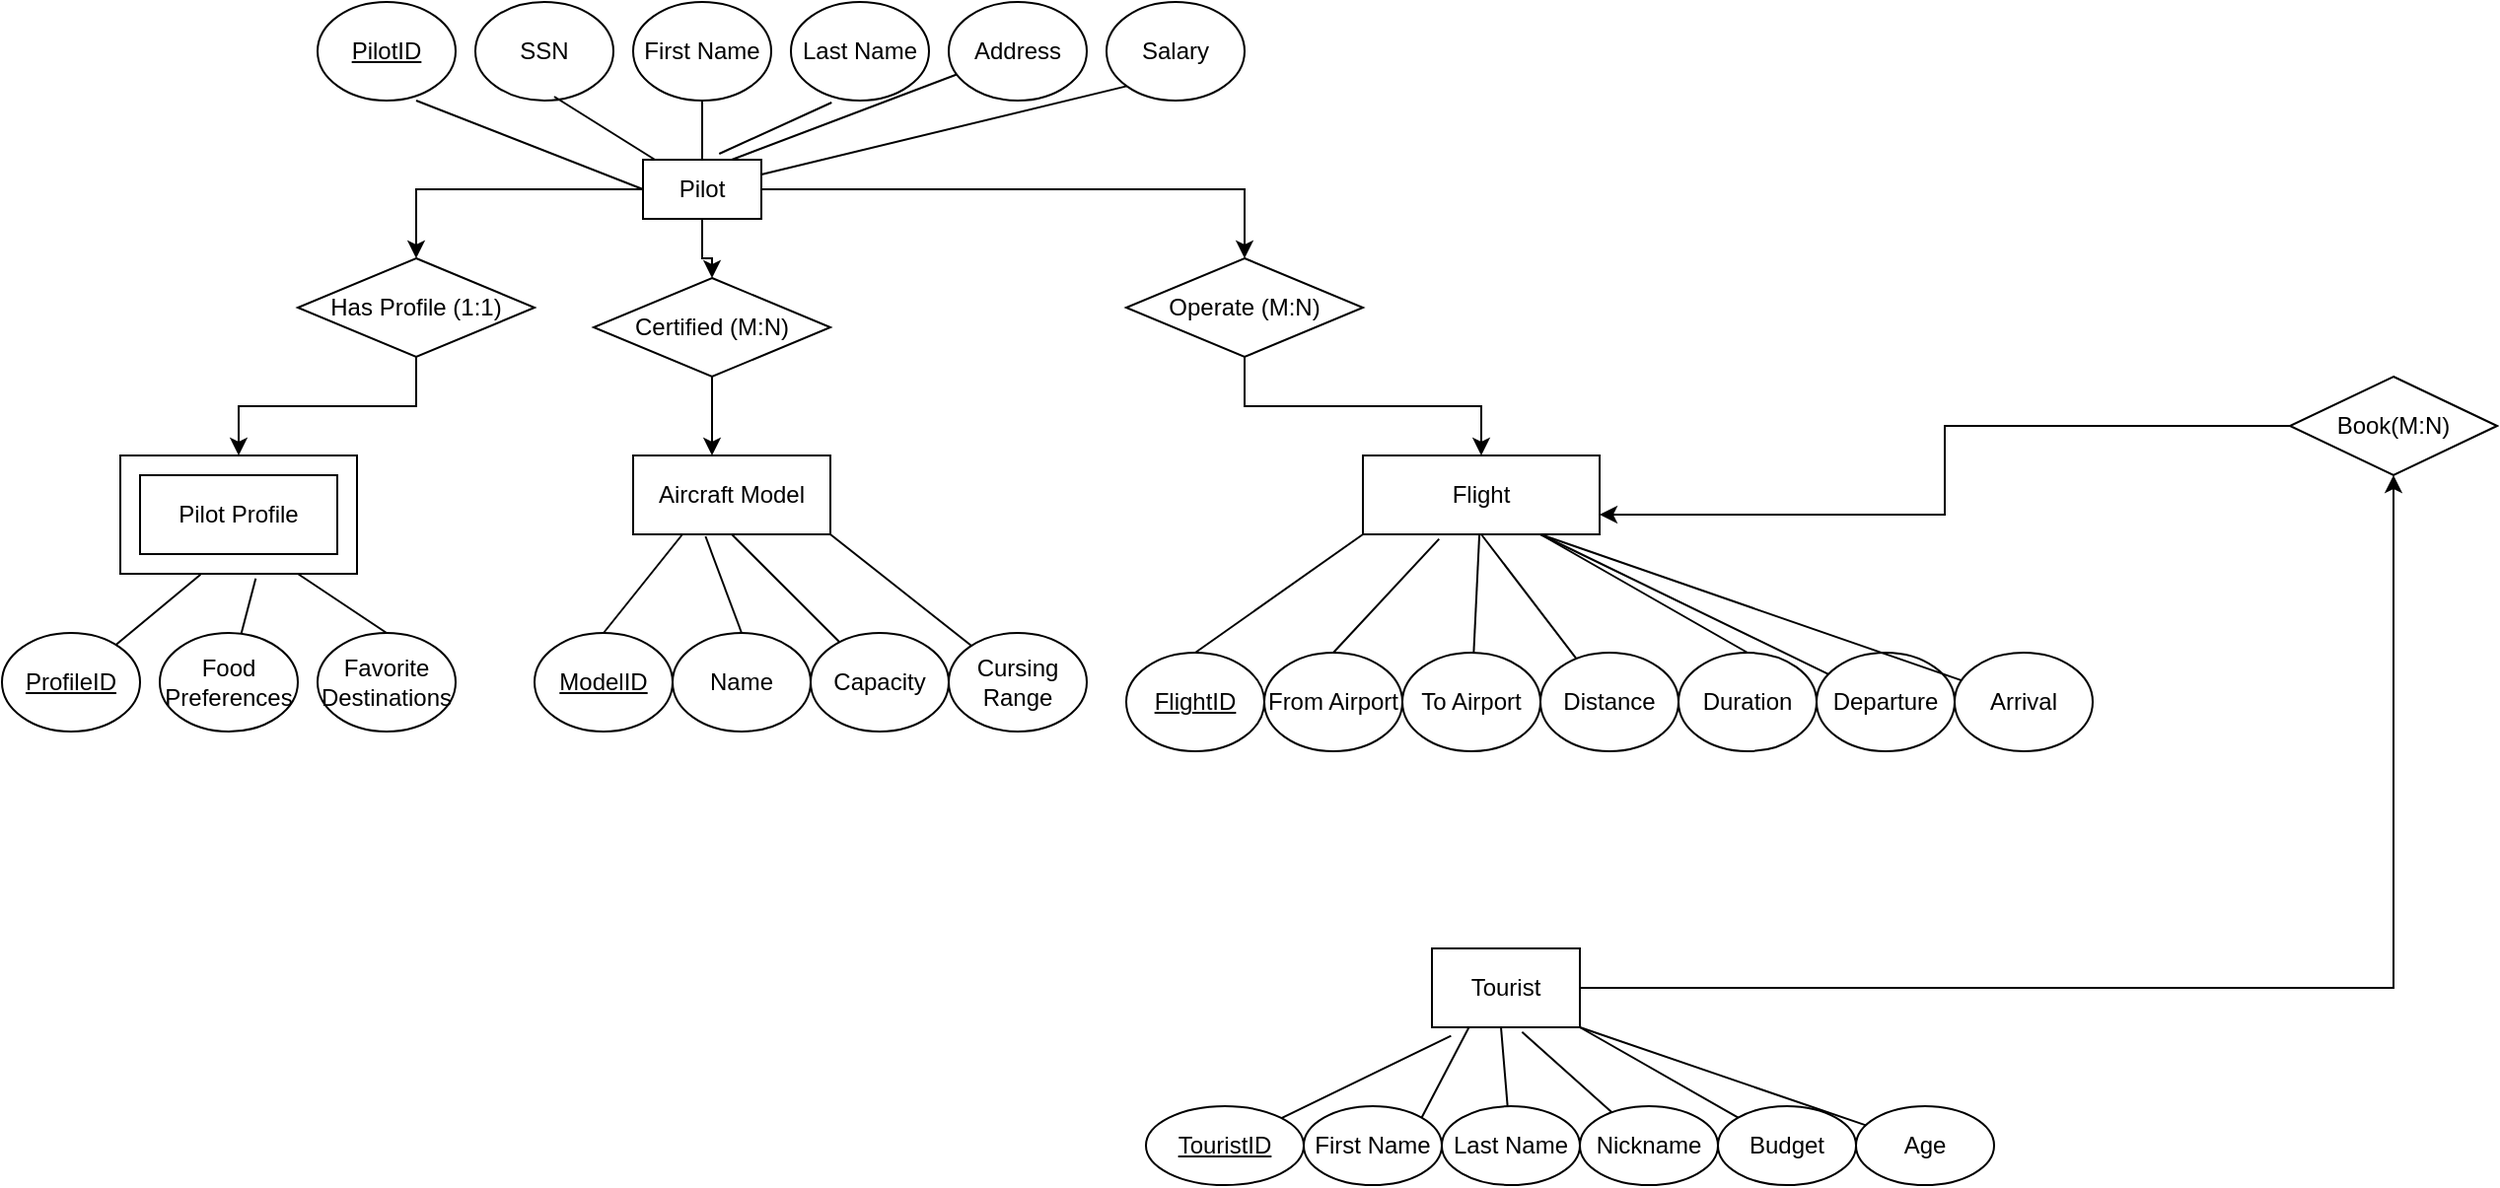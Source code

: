 <mxfile version="20.7.4" type="github" pages="2">
  <diagram id="j1sxuwxj8HLncfi2qC2Y" name="Page-1">
    <mxGraphModel dx="1470" dy="959" grid="1" gridSize="10" guides="1" tooltips="1" connect="1" arrows="1" fold="1" page="1" pageScale="1" pageWidth="850" pageHeight="1100" math="0" shadow="0">
      <root>
        <mxCell id="0" />
        <mxCell id="1" parent="0" />
        <mxCell id="ErkY1cMMRne8ZrcNufB6-23" style="edgeStyle=orthogonalEdgeStyle;rounded=0;orthogonalLoop=1;jettySize=auto;html=1;" edge="1" parent="1" source="ErkY1cMMRne8ZrcNufB6-1" target="ErkY1cMMRne8ZrcNufB6-18">
          <mxGeometry relative="1" as="geometry" />
        </mxCell>
        <mxCell id="ErkY1cMMRne8ZrcNufB6-33" style="edgeStyle=orthogonalEdgeStyle;rounded=0;orthogonalLoop=1;jettySize=auto;html=1;" edge="1" parent="1" source="ErkY1cMMRne8ZrcNufB6-1" target="ErkY1cMMRne8ZrcNufB6-31">
          <mxGeometry relative="1" as="geometry" />
        </mxCell>
        <mxCell id="Zuoy0o953Ipi7pEghv5p-2" style="edgeStyle=orthogonalEdgeStyle;rounded=0;orthogonalLoop=1;jettySize=auto;html=1;" edge="1" parent="1" source="ErkY1cMMRne8ZrcNufB6-1" target="Zuoy0o953Ipi7pEghv5p-1">
          <mxGeometry relative="1" as="geometry" />
        </mxCell>
        <mxCell id="ErkY1cMMRne8ZrcNufB6-1" value="Pilot" style="rounded=0;whiteSpace=wrap;html=1;" vertex="1" parent="1">
          <mxGeometry x="355" y="560" width="60" height="30" as="geometry" />
        </mxCell>
        <mxCell id="ErkY1cMMRne8ZrcNufB6-2" value="&lt;u&gt;PilotID&lt;/u&gt;" style="ellipse;whiteSpace=wrap;html=1;" vertex="1" parent="1">
          <mxGeometry x="190" y="480" width="70" height="50" as="geometry" />
        </mxCell>
        <mxCell id="ErkY1cMMRne8ZrcNufB6-3" value="SSN" style="ellipse;whiteSpace=wrap;html=1;" vertex="1" parent="1">
          <mxGeometry x="270" y="480" width="70" height="50" as="geometry" />
        </mxCell>
        <mxCell id="ErkY1cMMRne8ZrcNufB6-4" value="First Name" style="ellipse;whiteSpace=wrap;html=1;" vertex="1" parent="1">
          <mxGeometry x="350" y="480" width="70" height="50" as="geometry" />
        </mxCell>
        <mxCell id="ErkY1cMMRne8ZrcNufB6-5" value="Last Name" style="ellipse;whiteSpace=wrap;html=1;" vertex="1" parent="1">
          <mxGeometry x="430" y="480" width="70" height="50" as="geometry" />
        </mxCell>
        <mxCell id="ErkY1cMMRne8ZrcNufB6-6" value="Address" style="ellipse;whiteSpace=wrap;html=1;" vertex="1" parent="1">
          <mxGeometry x="510" y="480" width="70" height="50" as="geometry" />
        </mxCell>
        <mxCell id="ErkY1cMMRne8ZrcNufB6-7" value="Salary" style="ellipse;whiteSpace=wrap;html=1;" vertex="1" parent="1">
          <mxGeometry x="590" y="480" width="70" height="50" as="geometry" />
        </mxCell>
        <mxCell id="ErkY1cMMRne8ZrcNufB6-8" value="" style="endArrow=none;html=1;rounded=0;exitX=0;exitY=0.5;exitDx=0;exitDy=0;" edge="1" parent="1" source="ErkY1cMMRne8ZrcNufB6-1">
          <mxGeometry width="50" height="50" relative="1" as="geometry">
            <mxPoint x="190" y="580" as="sourcePoint" />
            <mxPoint x="240" y="530" as="targetPoint" />
          </mxGeometry>
        </mxCell>
        <mxCell id="ErkY1cMMRne8ZrcNufB6-11" value="" style="endArrow=none;html=1;rounded=0;" edge="1" parent="1" source="ErkY1cMMRne8ZrcNufB6-1">
          <mxGeometry width="50" height="50" relative="1" as="geometry">
            <mxPoint x="430" y="573" as="sourcePoint" />
            <mxPoint x="310" y="528" as="targetPoint" />
          </mxGeometry>
        </mxCell>
        <mxCell id="ErkY1cMMRne8ZrcNufB6-14" value="" style="endArrow=none;html=1;rounded=0;entryX=0.5;entryY=1;entryDx=0;entryDy=0;exitX=0.5;exitY=0;exitDx=0;exitDy=0;" edge="1" parent="1" source="ErkY1cMMRne8ZrcNufB6-1" target="ErkY1cMMRne8ZrcNufB6-4">
          <mxGeometry width="50" height="50" relative="1" as="geometry">
            <mxPoint x="400" y="620" as="sourcePoint" />
            <mxPoint x="450" y="570" as="targetPoint" />
          </mxGeometry>
        </mxCell>
        <mxCell id="ErkY1cMMRne8ZrcNufB6-15" value="" style="endArrow=none;html=1;rounded=0;entryX=0.295;entryY=1.02;entryDx=0;entryDy=0;entryPerimeter=0;exitX=0.644;exitY=-0.1;exitDx=0;exitDy=0;exitPerimeter=0;" edge="1" parent="1" source="ErkY1cMMRne8ZrcNufB6-1" target="ErkY1cMMRne8ZrcNufB6-5">
          <mxGeometry width="50" height="50" relative="1" as="geometry">
            <mxPoint x="400" y="620" as="sourcePoint" />
            <mxPoint x="450" y="570" as="targetPoint" />
          </mxGeometry>
        </mxCell>
        <mxCell id="ErkY1cMMRne8ZrcNufB6-16" value="" style="endArrow=none;html=1;rounded=0;exitX=0.75;exitY=0;exitDx=0;exitDy=0;" edge="1" parent="1" source="ErkY1cMMRne8ZrcNufB6-1" target="ErkY1cMMRne8ZrcNufB6-6">
          <mxGeometry width="50" height="50" relative="1" as="geometry">
            <mxPoint x="400" y="620" as="sourcePoint" />
            <mxPoint x="450" y="570" as="targetPoint" />
          </mxGeometry>
        </mxCell>
        <mxCell id="ErkY1cMMRne8ZrcNufB6-17" value="" style="endArrow=none;html=1;rounded=0;entryX=0;entryY=1;entryDx=0;entryDy=0;exitX=1;exitY=0.25;exitDx=0;exitDy=0;" edge="1" parent="1" source="ErkY1cMMRne8ZrcNufB6-1" target="ErkY1cMMRne8ZrcNufB6-7">
          <mxGeometry width="50" height="50" relative="1" as="geometry">
            <mxPoint x="400" y="620" as="sourcePoint" />
            <mxPoint x="450" y="570" as="targetPoint" />
          </mxGeometry>
        </mxCell>
        <mxCell id="ErkY1cMMRne8ZrcNufB6-24" style="edgeStyle=orthogonalEdgeStyle;rounded=0;orthogonalLoop=1;jettySize=auto;html=1;" edge="1" parent="1" source="ErkY1cMMRne8ZrcNufB6-18" target="ErkY1cMMRne8ZrcNufB6-20">
          <mxGeometry relative="1" as="geometry" />
        </mxCell>
        <mxCell id="ErkY1cMMRne8ZrcNufB6-18" value="Has Profile (1:1)" style="rhombus;whiteSpace=wrap;html=1;" vertex="1" parent="1">
          <mxGeometry x="180" y="610" width="120" height="50" as="geometry" />
        </mxCell>
        <mxCell id="ErkY1cMMRne8ZrcNufB6-20" value="" style="rounded=0;whiteSpace=wrap;html=1;" vertex="1" parent="1">
          <mxGeometry x="90" y="710" width="120" height="60" as="geometry" />
        </mxCell>
        <mxCell id="ErkY1cMMRne8ZrcNufB6-19" value="Pilot Profile" style="rounded=0;whiteSpace=wrap;html=1;" vertex="1" parent="1">
          <mxGeometry x="100" y="720" width="100" height="40" as="geometry" />
        </mxCell>
        <mxCell id="ErkY1cMMRne8ZrcNufB6-25" value="&lt;u&gt;ProfileID&lt;/u&gt;" style="ellipse;whiteSpace=wrap;html=1;" vertex="1" parent="1">
          <mxGeometry x="30" y="800" width="70" height="50" as="geometry" />
        </mxCell>
        <mxCell id="ErkY1cMMRne8ZrcNufB6-26" value="Food Preferences" style="ellipse;whiteSpace=wrap;html=1;" vertex="1" parent="1">
          <mxGeometry x="110" y="800" width="70" height="50" as="geometry" />
        </mxCell>
        <mxCell id="ErkY1cMMRne8ZrcNufB6-27" value="Favorite Destinations" style="ellipse;whiteSpace=wrap;html=1;" vertex="1" parent="1">
          <mxGeometry x="190" y="800" width="70" height="50" as="geometry" />
        </mxCell>
        <mxCell id="ErkY1cMMRne8ZrcNufB6-28" value="" style="endArrow=none;html=1;rounded=0;exitX=0.339;exitY=1.006;exitDx=0;exitDy=0;exitPerimeter=0;" edge="1" parent="1" source="ErkY1cMMRne8ZrcNufB6-20" target="ErkY1cMMRne8ZrcNufB6-25">
          <mxGeometry width="50" height="50" relative="1" as="geometry">
            <mxPoint x="310" y="620" as="sourcePoint" />
            <mxPoint x="360" y="570" as="targetPoint" />
          </mxGeometry>
        </mxCell>
        <mxCell id="ErkY1cMMRne8ZrcNufB6-29" value="" style="endArrow=none;html=1;rounded=0;entryX=0.572;entryY=1.039;entryDx=0;entryDy=0;entryPerimeter=0;" edge="1" parent="1" source="ErkY1cMMRne8ZrcNufB6-26" target="ErkY1cMMRne8ZrcNufB6-20">
          <mxGeometry width="50" height="50" relative="1" as="geometry">
            <mxPoint x="310" y="620" as="sourcePoint" />
            <mxPoint x="360" y="570" as="targetPoint" />
          </mxGeometry>
        </mxCell>
        <mxCell id="ErkY1cMMRne8ZrcNufB6-30" value="" style="endArrow=none;html=1;rounded=0;entryX=0.75;entryY=1;entryDx=0;entryDy=0;exitX=0.5;exitY=0;exitDx=0;exitDy=0;" edge="1" parent="1" source="ErkY1cMMRne8ZrcNufB6-27" target="ErkY1cMMRne8ZrcNufB6-20">
          <mxGeometry width="50" height="50" relative="1" as="geometry">
            <mxPoint x="310" y="620" as="sourcePoint" />
            <mxPoint x="360" y="570" as="targetPoint" />
          </mxGeometry>
        </mxCell>
        <mxCell id="ErkY1cMMRne8ZrcNufB6-35" style="edgeStyle=orthogonalEdgeStyle;rounded=0;orthogonalLoop=1;jettySize=auto;html=1;" edge="1" parent="1" source="ErkY1cMMRne8ZrcNufB6-31">
          <mxGeometry relative="1" as="geometry">
            <mxPoint x="390" y="710" as="targetPoint" />
          </mxGeometry>
        </mxCell>
        <mxCell id="ErkY1cMMRne8ZrcNufB6-31" value="Certified (M:N)" style="rhombus;whiteSpace=wrap;html=1;" vertex="1" parent="1">
          <mxGeometry x="330" y="620" width="120" height="50" as="geometry" />
        </mxCell>
        <mxCell id="ErkY1cMMRne8ZrcNufB6-36" value="Aircraft Model" style="rounded=0;whiteSpace=wrap;html=1;" vertex="1" parent="1">
          <mxGeometry x="350" y="710" width="100" height="40" as="geometry" />
        </mxCell>
        <mxCell id="ErkY1cMMRne8ZrcNufB6-37" value="&lt;u&gt;ModelID&lt;br&gt;&lt;/u&gt;" style="ellipse;whiteSpace=wrap;html=1;" vertex="1" parent="1">
          <mxGeometry x="300" y="800" width="70" height="50" as="geometry" />
        </mxCell>
        <mxCell id="ErkY1cMMRne8ZrcNufB6-38" value="Name" style="ellipse;whiteSpace=wrap;html=1;" vertex="1" parent="1">
          <mxGeometry x="370" y="800" width="70" height="50" as="geometry" />
        </mxCell>
        <mxCell id="ErkY1cMMRne8ZrcNufB6-39" value="Capacity" style="ellipse;whiteSpace=wrap;html=1;" vertex="1" parent="1">
          <mxGeometry x="440" y="800" width="70" height="50" as="geometry" />
        </mxCell>
        <mxCell id="ErkY1cMMRne8ZrcNufB6-40" value="Cursing Range" style="ellipse;whiteSpace=wrap;html=1;" vertex="1" parent="1">
          <mxGeometry x="510" y="800" width="70" height="50" as="geometry" />
        </mxCell>
        <mxCell id="ErkY1cMMRne8ZrcNufB6-42" value="" style="endArrow=none;html=1;rounded=0;entryX=0.25;entryY=1;entryDx=0;entryDy=0;exitX=0.5;exitY=0;exitDx=0;exitDy=0;" edge="1" parent="1" source="ErkY1cMMRne8ZrcNufB6-37" target="ErkY1cMMRne8ZrcNufB6-36">
          <mxGeometry width="50" height="50" relative="1" as="geometry">
            <mxPoint x="235" y="810" as="sourcePoint" />
            <mxPoint x="190" y="780" as="targetPoint" />
          </mxGeometry>
        </mxCell>
        <mxCell id="ErkY1cMMRne8ZrcNufB6-43" value="" style="endArrow=none;html=1;rounded=0;entryX=0.367;entryY=1.025;entryDx=0;entryDy=0;exitX=0.5;exitY=0;exitDx=0;exitDy=0;entryPerimeter=0;" edge="1" parent="1" source="ErkY1cMMRne8ZrcNufB6-38" target="ErkY1cMMRne8ZrcNufB6-36">
          <mxGeometry width="50" height="50" relative="1" as="geometry">
            <mxPoint x="345" y="810" as="sourcePoint" />
            <mxPoint x="385" y="760" as="targetPoint" />
          </mxGeometry>
        </mxCell>
        <mxCell id="ErkY1cMMRne8ZrcNufB6-44" value="" style="endArrow=none;html=1;rounded=0;entryX=0.5;entryY=1;entryDx=0;entryDy=0;" edge="1" parent="1" source="ErkY1cMMRne8ZrcNufB6-39" target="ErkY1cMMRne8ZrcNufB6-36">
          <mxGeometry width="50" height="50" relative="1" as="geometry">
            <mxPoint x="415" y="810" as="sourcePoint" />
            <mxPoint x="396.7" y="761" as="targetPoint" />
          </mxGeometry>
        </mxCell>
        <mxCell id="ErkY1cMMRne8ZrcNufB6-45" value="" style="endArrow=none;html=1;rounded=0;entryX=1;entryY=1;entryDx=0;entryDy=0;" edge="1" parent="1" source="ErkY1cMMRne8ZrcNufB6-40" target="ErkY1cMMRne8ZrcNufB6-36">
          <mxGeometry width="50" height="50" relative="1" as="geometry">
            <mxPoint x="464.657" y="814.657" as="sourcePoint" />
            <mxPoint x="410" y="760" as="targetPoint" />
          </mxGeometry>
        </mxCell>
        <mxCell id="Zuoy0o953Ipi7pEghv5p-5" style="edgeStyle=orthogonalEdgeStyle;rounded=0;orthogonalLoop=1;jettySize=auto;html=1;" edge="1" parent="1" source="Zuoy0o953Ipi7pEghv5p-1" target="Zuoy0o953Ipi7pEghv5p-4">
          <mxGeometry relative="1" as="geometry" />
        </mxCell>
        <mxCell id="Zuoy0o953Ipi7pEghv5p-1" value="Operate (M:N)" style="rhombus;whiteSpace=wrap;html=1;" vertex="1" parent="1">
          <mxGeometry x="600" y="610" width="120" height="50" as="geometry" />
        </mxCell>
        <mxCell id="Zuoy0o953Ipi7pEghv5p-4" value="Flight" style="rounded=0;whiteSpace=wrap;html=1;" vertex="1" parent="1">
          <mxGeometry x="720" y="710" width="120" height="40" as="geometry" />
        </mxCell>
        <mxCell id="Zuoy0o953Ipi7pEghv5p-6" value="&lt;u&gt;FlightID&lt;br&gt;&lt;/u&gt;" style="ellipse;whiteSpace=wrap;html=1;" vertex="1" parent="1">
          <mxGeometry x="600" y="810" width="70" height="50" as="geometry" />
        </mxCell>
        <mxCell id="Zuoy0o953Ipi7pEghv5p-7" value="From Airport" style="ellipse;whiteSpace=wrap;html=1;" vertex="1" parent="1">
          <mxGeometry x="670" y="810" width="70" height="50" as="geometry" />
        </mxCell>
        <mxCell id="Zuoy0o953Ipi7pEghv5p-8" value="To Airport" style="ellipse;whiteSpace=wrap;html=1;" vertex="1" parent="1">
          <mxGeometry x="740" y="810" width="70" height="50" as="geometry" />
        </mxCell>
        <mxCell id="Zuoy0o953Ipi7pEghv5p-9" value="Distance" style="ellipse;whiteSpace=wrap;html=1;" vertex="1" parent="1">
          <mxGeometry x="810" y="810" width="70" height="50" as="geometry" />
        </mxCell>
        <mxCell id="Zuoy0o953Ipi7pEghv5p-10" value="" style="endArrow=none;html=1;rounded=0;entryX=0;entryY=1;entryDx=0;entryDy=0;exitX=0.5;exitY=0;exitDx=0;exitDy=0;" edge="1" parent="1" source="Zuoy0o953Ipi7pEghv5p-6" target="Zuoy0o953Ipi7pEghv5p-4">
          <mxGeometry width="50" height="50" relative="1" as="geometry">
            <mxPoint x="535" y="820" as="sourcePoint" />
            <mxPoint x="675" y="760" as="targetPoint" />
          </mxGeometry>
        </mxCell>
        <mxCell id="Zuoy0o953Ipi7pEghv5p-11" value="" style="endArrow=none;html=1;rounded=0;entryX=0.322;entryY=1.058;entryDx=0;entryDy=0;exitX=0.5;exitY=0;exitDx=0;exitDy=0;entryPerimeter=0;" edge="1" parent="1" source="Zuoy0o953Ipi7pEghv5p-7" target="Zuoy0o953Ipi7pEghv5p-4">
          <mxGeometry width="50" height="50" relative="1" as="geometry">
            <mxPoint x="645" y="820" as="sourcePoint" />
            <mxPoint x="686.7" y="761" as="targetPoint" />
          </mxGeometry>
        </mxCell>
        <mxCell id="Zuoy0o953Ipi7pEghv5p-12" value="" style="endArrow=none;html=1;rounded=0;" edge="1" parent="1" source="Zuoy0o953Ipi7pEghv5p-8" target="Zuoy0o953Ipi7pEghv5p-4">
          <mxGeometry width="50" height="50" relative="1" as="geometry">
            <mxPoint x="715" y="820" as="sourcePoint" />
            <mxPoint x="700" y="760" as="targetPoint" />
          </mxGeometry>
        </mxCell>
        <mxCell id="Zuoy0o953Ipi7pEghv5p-13" value="" style="endArrow=none;html=1;rounded=0;entryX=0.5;entryY=1;entryDx=0;entryDy=0;" edge="1" parent="1" source="Zuoy0o953Ipi7pEghv5p-9" target="Zuoy0o953Ipi7pEghv5p-4">
          <mxGeometry width="50" height="50" relative="1" as="geometry">
            <mxPoint x="764.657" y="824.657" as="sourcePoint" />
            <mxPoint x="750" y="760" as="targetPoint" />
          </mxGeometry>
        </mxCell>
        <mxCell id="Zuoy0o953Ipi7pEghv5p-14" value="Duration" style="ellipse;whiteSpace=wrap;html=1;" vertex="1" parent="1">
          <mxGeometry x="880" y="810" width="70" height="50" as="geometry" />
        </mxCell>
        <mxCell id="Zuoy0o953Ipi7pEghv5p-15" value="Departure" style="ellipse;whiteSpace=wrap;html=1;" vertex="1" parent="1">
          <mxGeometry x="950" y="810" width="70" height="50" as="geometry" />
        </mxCell>
        <mxCell id="Zuoy0o953Ipi7pEghv5p-16" value="Arrival" style="ellipse;whiteSpace=wrap;html=1;" vertex="1" parent="1">
          <mxGeometry x="1020" y="810" width="70" height="50" as="geometry" />
        </mxCell>
        <mxCell id="Zuoy0o953Ipi7pEghv5p-17" value="" style="endArrow=none;html=1;rounded=0;entryX=0.75;entryY=1;entryDx=0;entryDy=0;exitX=0.5;exitY=0;exitDx=0;exitDy=0;" edge="1" parent="1" source="Zuoy0o953Ipi7pEghv5p-14" target="Zuoy0o953Ipi7pEghv5p-4">
          <mxGeometry width="50" height="50" relative="1" as="geometry">
            <mxPoint x="865" y="810" as="sourcePoint" />
            <mxPoint x="906.7" y="751" as="targetPoint" />
          </mxGeometry>
        </mxCell>
        <mxCell id="Zuoy0o953Ipi7pEghv5p-18" value="" style="endArrow=none;html=1;rounded=0;" edge="1" parent="1" source="Zuoy0o953Ipi7pEghv5p-15">
          <mxGeometry width="50" height="50" relative="1" as="geometry">
            <mxPoint x="935" y="810" as="sourcePoint" />
            <mxPoint x="810" y="750" as="targetPoint" />
          </mxGeometry>
        </mxCell>
        <mxCell id="Zuoy0o953Ipi7pEghv5p-19" value="" style="endArrow=none;html=1;rounded=0;entryX=0.75;entryY=1;entryDx=0;entryDy=0;" edge="1" parent="1" source="Zuoy0o953Ipi7pEghv5p-16" target="Zuoy0o953Ipi7pEghv5p-4">
          <mxGeometry width="50" height="50" relative="1" as="geometry">
            <mxPoint x="984.657" y="814.657" as="sourcePoint" />
            <mxPoint x="940" y="750" as="targetPoint" />
          </mxGeometry>
        </mxCell>
        <mxCell id="Zuoy0o953Ipi7pEghv5p-36" style="edgeStyle=orthogonalEdgeStyle;rounded=0;orthogonalLoop=1;jettySize=auto;html=1;" edge="1" parent="1" source="Zuoy0o953Ipi7pEghv5p-20" target="Zuoy0o953Ipi7pEghv5p-35">
          <mxGeometry relative="1" as="geometry" />
        </mxCell>
        <mxCell id="Zuoy0o953Ipi7pEghv5p-20" value="Tourist" style="rounded=0;whiteSpace=wrap;html=1;" vertex="1" parent="1">
          <mxGeometry x="755" y="960" width="75" height="40" as="geometry" />
        </mxCell>
        <mxCell id="Zuoy0o953Ipi7pEghv5p-22" value="&lt;u&gt;TouristID&lt;/u&gt;" style="ellipse;whiteSpace=wrap;html=1;" vertex="1" parent="1">
          <mxGeometry x="610" y="1040" width="80" height="40" as="geometry" />
        </mxCell>
        <mxCell id="Zuoy0o953Ipi7pEghv5p-23" value="First Name" style="ellipse;whiteSpace=wrap;html=1;" vertex="1" parent="1">
          <mxGeometry x="690" y="1040" width="70" height="40" as="geometry" />
        </mxCell>
        <mxCell id="Zuoy0o953Ipi7pEghv5p-24" value="Last Name" style="ellipse;whiteSpace=wrap;html=1;" vertex="1" parent="1">
          <mxGeometry x="760" y="1040" width="70" height="40" as="geometry" />
        </mxCell>
        <mxCell id="Zuoy0o953Ipi7pEghv5p-26" value="Nickname" style="ellipse;whiteSpace=wrap;html=1;" vertex="1" parent="1">
          <mxGeometry x="830" y="1040" width="70" height="40" as="geometry" />
        </mxCell>
        <mxCell id="Zuoy0o953Ipi7pEghv5p-27" value="Budget" style="ellipse;whiteSpace=wrap;html=1;" vertex="1" parent="1">
          <mxGeometry x="900" y="1040" width="70" height="40" as="geometry" />
        </mxCell>
        <mxCell id="Zuoy0o953Ipi7pEghv5p-28" value="Age" style="ellipse;whiteSpace=wrap;html=1;" vertex="1" parent="1">
          <mxGeometry x="970" y="1040" width="70" height="40" as="geometry" />
        </mxCell>
        <mxCell id="Zuoy0o953Ipi7pEghv5p-29" value="" style="endArrow=none;html=1;rounded=0;entryX=0.129;entryY=1.108;entryDx=0;entryDy=0;entryPerimeter=0;" edge="1" parent="1" source="Zuoy0o953Ipi7pEghv5p-22" target="Zuoy0o953Ipi7pEghv5p-20">
          <mxGeometry width="50" height="50" relative="1" as="geometry">
            <mxPoint x="1080" y="810" as="sourcePoint" />
            <mxPoint x="1130" y="760" as="targetPoint" />
          </mxGeometry>
        </mxCell>
        <mxCell id="Zuoy0o953Ipi7pEghv5p-30" value="" style="endArrow=none;html=1;rounded=0;entryX=0.25;entryY=1;entryDx=0;entryDy=0;exitX=1;exitY=0;exitDx=0;exitDy=0;" edge="1" parent="1" source="Zuoy0o953Ipi7pEghv5p-23" target="Zuoy0o953Ipi7pEghv5p-20">
          <mxGeometry width="50" height="50" relative="1" as="geometry">
            <mxPoint x="688.785" y="1056.113" as="sourcePoint" />
            <mxPoint x="774.675" y="1014.32" as="targetPoint" />
          </mxGeometry>
        </mxCell>
        <mxCell id="Zuoy0o953Ipi7pEghv5p-31" value="" style="endArrow=none;html=1;rounded=0;" edge="1" parent="1" source="Zuoy0o953Ipi7pEghv5p-24">
          <mxGeometry width="50" height="50" relative="1" as="geometry">
            <mxPoint x="762.999" y="1039.998" as="sourcePoint" />
            <mxPoint x="790" y="1000" as="targetPoint" />
          </mxGeometry>
        </mxCell>
        <mxCell id="Zuoy0o953Ipi7pEghv5p-32" value="" style="endArrow=none;html=1;rounded=0;entryX=0.609;entryY=1.058;entryDx=0;entryDy=0;entryPerimeter=0;" edge="1" parent="1" source="Zuoy0o953Ipi7pEghv5p-26" target="Zuoy0o953Ipi7pEghv5p-20">
          <mxGeometry width="50" height="50" relative="1" as="geometry">
            <mxPoint x="769.749" y="1065.858" as="sourcePoint" />
            <mxPoint x="793.75" y="1020" as="targetPoint" />
          </mxGeometry>
        </mxCell>
        <mxCell id="Zuoy0o953Ipi7pEghv5p-33" value="" style="endArrow=none;html=1;rounded=0;entryX=1;entryY=1;entryDx=0;entryDy=0;" edge="1" parent="1" source="Zuoy0o953Ipi7pEghv5p-27" target="Zuoy0o953Ipi7pEghv5p-20">
          <mxGeometry width="50" height="50" relative="1" as="geometry">
            <mxPoint x="1080" y="810" as="sourcePoint" />
            <mxPoint x="1130" y="760" as="targetPoint" />
          </mxGeometry>
        </mxCell>
        <mxCell id="Zuoy0o953Ipi7pEghv5p-34" value="" style="endArrow=none;html=1;rounded=0;entryX=1;entryY=1;entryDx=0;entryDy=0;" edge="1" parent="1" source="Zuoy0o953Ipi7pEghv5p-28" target="Zuoy0o953Ipi7pEghv5p-20">
          <mxGeometry width="50" height="50" relative="1" as="geometry">
            <mxPoint x="920.251" y="1055.858" as="sourcePoint" />
            <mxPoint x="840" y="1010" as="targetPoint" />
          </mxGeometry>
        </mxCell>
        <mxCell id="Zuoy0o953Ipi7pEghv5p-38" style="edgeStyle=orthogonalEdgeStyle;rounded=0;orthogonalLoop=1;jettySize=auto;html=1;entryX=1;entryY=0.75;entryDx=0;entryDy=0;" edge="1" parent="1" source="Zuoy0o953Ipi7pEghv5p-35" target="Zuoy0o953Ipi7pEghv5p-4">
          <mxGeometry relative="1" as="geometry" />
        </mxCell>
        <mxCell id="Zuoy0o953Ipi7pEghv5p-35" value="Book(M:N)" style="rhombus;whiteSpace=wrap;html=1;" vertex="1" parent="1">
          <mxGeometry x="1190" y="670" width="105" height="50" as="geometry" />
        </mxCell>
      </root>
    </mxGraphModel>
  </diagram>
  <diagram id="SSHgEhM4vhsyq6d9_Zni" name="Page-2">
    <mxGraphModel dx="1470" dy="959" grid="1" gridSize="10" guides="1" tooltips="1" connect="1" arrows="1" fold="1" page="1" pageScale="1" pageWidth="850" pageHeight="1100" math="0" shadow="0">
      <root>
        <mxCell id="0" />
        <mxCell id="1" parent="0" />
      </root>
    </mxGraphModel>
  </diagram>
</mxfile>
